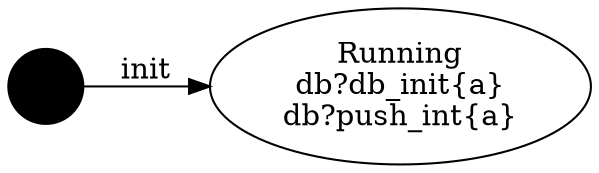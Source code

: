 digraph finite_state_machine {
	rankdir=LR;
	INIT_STATE [shape=circle label = "", style = filled, color = "black"];
		INIT_STATE -> Running [label="init"];
	Running [label="Running\ndb?db_init{a}\ndb?push_int{a}", shape = ellipse];
}
